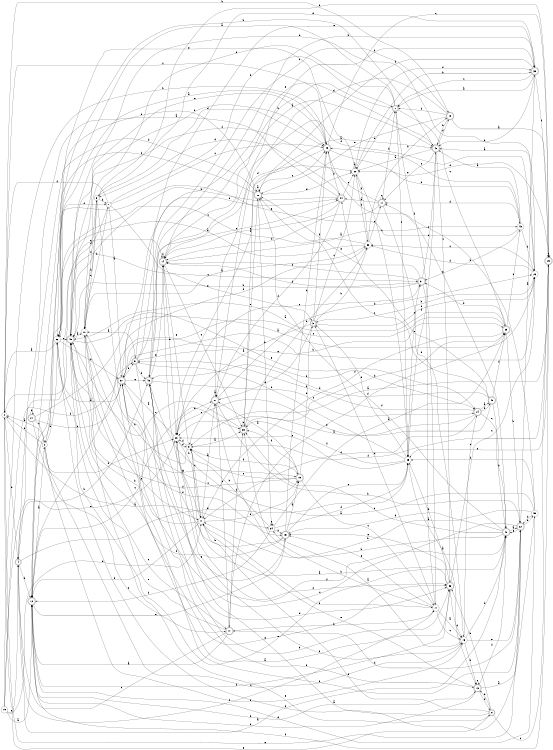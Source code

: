 digraph n41_5 {
__start0 [label="" shape="none"];

rankdir=LR;
size="8,5";

s0 [style="filled", color="black", fillcolor="white" shape="circle", label="0"];
s1 [style="rounded,filled", color="black", fillcolor="white" shape="doublecircle", label="1"];
s2 [style="filled", color="black", fillcolor="white" shape="circle", label="2"];
s3 [style="rounded,filled", color="black", fillcolor="white" shape="doublecircle", label="3"];
s4 [style="rounded,filled", color="black", fillcolor="white" shape="doublecircle", label="4"];
s5 [style="rounded,filled", color="black", fillcolor="white" shape="doublecircle", label="5"];
s6 [style="filled", color="black", fillcolor="white" shape="circle", label="6"];
s7 [style="filled", color="black", fillcolor="white" shape="circle", label="7"];
s8 [style="rounded,filled", color="black", fillcolor="white" shape="doublecircle", label="8"];
s9 [style="filled", color="black", fillcolor="white" shape="circle", label="9"];
s10 [style="filled", color="black", fillcolor="white" shape="circle", label="10"];
s11 [style="rounded,filled", color="black", fillcolor="white" shape="doublecircle", label="11"];
s12 [style="rounded,filled", color="black", fillcolor="white" shape="doublecircle", label="12"];
s13 [style="rounded,filled", color="black", fillcolor="white" shape="doublecircle", label="13"];
s14 [style="rounded,filled", color="black", fillcolor="white" shape="doublecircle", label="14"];
s15 [style="rounded,filled", color="black", fillcolor="white" shape="doublecircle", label="15"];
s16 [style="filled", color="black", fillcolor="white" shape="circle", label="16"];
s17 [style="filled", color="black", fillcolor="white" shape="circle", label="17"];
s18 [style="rounded,filled", color="black", fillcolor="white" shape="doublecircle", label="18"];
s19 [style="filled", color="black", fillcolor="white" shape="circle", label="19"];
s20 [style="rounded,filled", color="black", fillcolor="white" shape="doublecircle", label="20"];
s21 [style="rounded,filled", color="black", fillcolor="white" shape="doublecircle", label="21"];
s22 [style="rounded,filled", color="black", fillcolor="white" shape="doublecircle", label="22"];
s23 [style="rounded,filled", color="black", fillcolor="white" shape="doublecircle", label="23"];
s24 [style="rounded,filled", color="black", fillcolor="white" shape="doublecircle", label="24"];
s25 [style="rounded,filled", color="black", fillcolor="white" shape="doublecircle", label="25"];
s26 [style="filled", color="black", fillcolor="white" shape="circle", label="26"];
s27 [style="rounded,filled", color="black", fillcolor="white" shape="doublecircle", label="27"];
s28 [style="filled", color="black", fillcolor="white" shape="circle", label="28"];
s29 [style="rounded,filled", color="black", fillcolor="white" shape="doublecircle", label="29"];
s30 [style="filled", color="black", fillcolor="white" shape="circle", label="30"];
s31 [style="rounded,filled", color="black", fillcolor="white" shape="doublecircle", label="31"];
s32 [style="filled", color="black", fillcolor="white" shape="circle", label="32"];
s33 [style="rounded,filled", color="black", fillcolor="white" shape="doublecircle", label="33"];
s34 [style="filled", color="black", fillcolor="white" shape="circle", label="34"];
s35 [style="filled", color="black", fillcolor="white" shape="circle", label="35"];
s36 [style="rounded,filled", color="black", fillcolor="white" shape="doublecircle", label="36"];
s37 [style="rounded,filled", color="black", fillcolor="white" shape="doublecircle", label="37"];
s38 [style="filled", color="black", fillcolor="white" shape="circle", label="38"];
s39 [style="rounded,filled", color="black", fillcolor="white" shape="doublecircle", label="39"];
s40 [style="rounded,filled", color="black", fillcolor="white" shape="doublecircle", label="40"];
s41 [style="filled", color="black", fillcolor="white" shape="circle", label="41"];
s42 [style="rounded,filled", color="black", fillcolor="white" shape="doublecircle", label="42"];
s43 [style="filled", color="black", fillcolor="white" shape="circle", label="43"];
s44 [style="rounded,filled", color="black", fillcolor="white" shape="doublecircle", label="44"];
s45 [style="rounded,filled", color="black", fillcolor="white" shape="doublecircle", label="45"];
s46 [style="rounded,filled", color="black", fillcolor="white" shape="doublecircle", label="46"];
s47 [style="rounded,filled", color="black", fillcolor="white" shape="doublecircle", label="47"];
s48 [style="rounded,filled", color="black", fillcolor="white" shape="doublecircle", label="48"];
s49 [style="rounded,filled", color="black", fillcolor="white" shape="doublecircle", label="49"];
s50 [style="filled", color="black", fillcolor="white" shape="circle", label="50"];
s0 -> s34 [label="a"];
s0 -> s18 [label="b"];
s0 -> s31 [label="c"];
s0 -> s4 [label="d"];
s0 -> s8 [label="e"];
s0 -> s23 [label="f"];
s1 -> s32 [label="a"];
s1 -> s14 [label="b"];
s1 -> s25 [label="c"];
s1 -> s30 [label="d"];
s1 -> s10 [label="e"];
s1 -> s35 [label="f"];
s2 -> s0 [label="a"];
s2 -> s32 [label="b"];
s2 -> s16 [label="c"];
s2 -> s28 [label="d"];
s2 -> s16 [label="e"];
s2 -> s0 [label="f"];
s3 -> s28 [label="a"];
s3 -> s38 [label="b"];
s3 -> s30 [label="c"];
s3 -> s26 [label="d"];
s3 -> s27 [label="e"];
s3 -> s23 [label="f"];
s4 -> s40 [label="a"];
s4 -> s46 [label="b"];
s4 -> s14 [label="c"];
s4 -> s12 [label="d"];
s4 -> s35 [label="e"];
s4 -> s36 [label="f"];
s5 -> s10 [label="a"];
s5 -> s24 [label="b"];
s5 -> s44 [label="c"];
s5 -> s46 [label="d"];
s5 -> s42 [label="e"];
s5 -> s13 [label="f"];
s6 -> s17 [label="a"];
s6 -> s7 [label="b"];
s6 -> s10 [label="c"];
s6 -> s23 [label="d"];
s6 -> s33 [label="e"];
s6 -> s10 [label="f"];
s7 -> s37 [label="a"];
s7 -> s1 [label="b"];
s7 -> s23 [label="c"];
s7 -> s48 [label="d"];
s7 -> s3 [label="e"];
s7 -> s0 [label="f"];
s8 -> s28 [label="a"];
s8 -> s36 [label="b"];
s8 -> s29 [label="c"];
s8 -> s13 [label="d"];
s8 -> s10 [label="e"];
s8 -> s41 [label="f"];
s9 -> s39 [label="a"];
s9 -> s10 [label="b"];
s9 -> s41 [label="c"];
s9 -> s28 [label="d"];
s9 -> s14 [label="e"];
s9 -> s15 [label="f"];
s10 -> s38 [label="a"];
s10 -> s6 [label="b"];
s10 -> s41 [label="c"];
s10 -> s7 [label="d"];
s10 -> s36 [label="e"];
s10 -> s45 [label="f"];
s11 -> s44 [label="a"];
s11 -> s1 [label="b"];
s11 -> s11 [label="c"];
s11 -> s14 [label="d"];
s11 -> s16 [label="e"];
s11 -> s48 [label="f"];
s12 -> s2 [label="a"];
s12 -> s13 [label="b"];
s12 -> s39 [label="c"];
s12 -> s50 [label="d"];
s12 -> s45 [label="e"];
s12 -> s29 [label="f"];
s13 -> s22 [label="a"];
s13 -> s12 [label="b"];
s13 -> s13 [label="c"];
s13 -> s8 [label="d"];
s13 -> s41 [label="e"];
s13 -> s40 [label="f"];
s14 -> s43 [label="a"];
s14 -> s33 [label="b"];
s14 -> s39 [label="c"];
s14 -> s30 [label="d"];
s14 -> s28 [label="e"];
s14 -> s14 [label="f"];
s15 -> s27 [label="a"];
s15 -> s3 [label="b"];
s15 -> s17 [label="c"];
s15 -> s48 [label="d"];
s15 -> s9 [label="e"];
s15 -> s39 [label="f"];
s16 -> s34 [label="a"];
s16 -> s13 [label="b"];
s16 -> s24 [label="c"];
s16 -> s40 [label="d"];
s16 -> s22 [label="e"];
s16 -> s28 [label="f"];
s17 -> s16 [label="a"];
s17 -> s39 [label="b"];
s17 -> s16 [label="c"];
s17 -> s3 [label="d"];
s17 -> s45 [label="e"];
s17 -> s1 [label="f"];
s18 -> s29 [label="a"];
s18 -> s42 [label="b"];
s18 -> s46 [label="c"];
s18 -> s27 [label="d"];
s18 -> s20 [label="e"];
s18 -> s1 [label="f"];
s19 -> s12 [label="a"];
s19 -> s23 [label="b"];
s19 -> s4 [label="c"];
s19 -> s41 [label="d"];
s19 -> s28 [label="e"];
s19 -> s5 [label="f"];
s20 -> s20 [label="a"];
s20 -> s34 [label="b"];
s20 -> s23 [label="c"];
s20 -> s2 [label="d"];
s20 -> s30 [label="e"];
s20 -> s12 [label="f"];
s21 -> s26 [label="a"];
s21 -> s37 [label="b"];
s21 -> s2 [label="c"];
s21 -> s21 [label="d"];
s21 -> s20 [label="e"];
s21 -> s47 [label="f"];
s22 -> s33 [label="a"];
s22 -> s50 [label="b"];
s22 -> s37 [label="c"];
s22 -> s47 [label="d"];
s22 -> s40 [label="e"];
s22 -> s37 [label="f"];
s23 -> s32 [label="a"];
s23 -> s44 [label="b"];
s23 -> s29 [label="c"];
s23 -> s43 [label="d"];
s23 -> s48 [label="e"];
s23 -> s28 [label="f"];
s24 -> s49 [label="a"];
s24 -> s49 [label="b"];
s24 -> s40 [label="c"];
s24 -> s41 [label="d"];
s24 -> s28 [label="e"];
s24 -> s5 [label="f"];
s25 -> s48 [label="a"];
s25 -> s22 [label="b"];
s25 -> s37 [label="c"];
s25 -> s31 [label="d"];
s25 -> s43 [label="e"];
s25 -> s41 [label="f"];
s26 -> s42 [label="a"];
s26 -> s3 [label="b"];
s26 -> s38 [label="c"];
s26 -> s38 [label="d"];
s26 -> s12 [label="e"];
s26 -> s46 [label="f"];
s27 -> s27 [label="a"];
s27 -> s22 [label="b"];
s27 -> s47 [label="c"];
s27 -> s26 [label="d"];
s27 -> s9 [label="e"];
s27 -> s33 [label="f"];
s28 -> s37 [label="a"];
s28 -> s41 [label="b"];
s28 -> s31 [label="c"];
s28 -> s9 [label="d"];
s28 -> s27 [label="e"];
s28 -> s36 [label="f"];
s29 -> s9 [label="a"];
s29 -> s6 [label="b"];
s29 -> s35 [label="c"];
s29 -> s30 [label="d"];
s29 -> s29 [label="e"];
s29 -> s9 [label="f"];
s30 -> s30 [label="a"];
s30 -> s33 [label="b"];
s30 -> s35 [label="c"];
s30 -> s38 [label="d"];
s30 -> s12 [label="e"];
s30 -> s33 [label="f"];
s31 -> s17 [label="a"];
s31 -> s48 [label="b"];
s31 -> s42 [label="c"];
s31 -> s14 [label="d"];
s31 -> s20 [label="e"];
s31 -> s14 [label="f"];
s32 -> s0 [label="a"];
s32 -> s37 [label="b"];
s32 -> s48 [label="c"];
s32 -> s22 [label="d"];
s32 -> s40 [label="e"];
s32 -> s7 [label="f"];
s33 -> s1 [label="a"];
s33 -> s42 [label="b"];
s33 -> s1 [label="c"];
s33 -> s20 [label="d"];
s33 -> s5 [label="e"];
s33 -> s29 [label="f"];
s34 -> s25 [label="a"];
s34 -> s9 [label="b"];
s34 -> s45 [label="c"];
s34 -> s35 [label="d"];
s34 -> s34 [label="e"];
s34 -> s12 [label="f"];
s35 -> s13 [label="a"];
s35 -> s5 [label="b"];
s35 -> s31 [label="c"];
s35 -> s3 [label="d"];
s35 -> s28 [label="e"];
s35 -> s39 [label="f"];
s36 -> s9 [label="a"];
s36 -> s35 [label="b"];
s36 -> s26 [label="c"];
s36 -> s16 [label="d"];
s36 -> s45 [label="e"];
s36 -> s12 [label="f"];
s37 -> s32 [label="a"];
s37 -> s25 [label="b"];
s37 -> s15 [label="c"];
s37 -> s44 [label="d"];
s37 -> s46 [label="e"];
s37 -> s5 [label="f"];
s38 -> s32 [label="a"];
s38 -> s18 [label="b"];
s38 -> s32 [label="c"];
s38 -> s37 [label="d"];
s38 -> s11 [label="e"];
s38 -> s30 [label="f"];
s39 -> s42 [label="a"];
s39 -> s39 [label="b"];
s39 -> s48 [label="c"];
s39 -> s25 [label="d"];
s39 -> s20 [label="e"];
s39 -> s38 [label="f"];
s40 -> s22 [label="a"];
s40 -> s27 [label="b"];
s40 -> s39 [label="c"];
s40 -> s45 [label="d"];
s40 -> s11 [label="e"];
s40 -> s20 [label="f"];
s41 -> s27 [label="a"];
s41 -> s48 [label="b"];
s41 -> s14 [label="c"];
s41 -> s12 [label="d"];
s41 -> s17 [label="e"];
s41 -> s15 [label="f"];
s42 -> s30 [label="a"];
s42 -> s32 [label="b"];
s42 -> s36 [label="c"];
s42 -> s18 [label="d"];
s42 -> s11 [label="e"];
s42 -> s35 [label="f"];
s43 -> s42 [label="a"];
s43 -> s31 [label="b"];
s43 -> s23 [label="c"];
s43 -> s11 [label="d"];
s43 -> s12 [label="e"];
s43 -> s26 [label="f"];
s44 -> s4 [label="a"];
s44 -> s48 [label="b"];
s44 -> s30 [label="c"];
s44 -> s6 [label="d"];
s44 -> s14 [label="e"];
s44 -> s27 [label="f"];
s45 -> s15 [label="a"];
s45 -> s46 [label="b"];
s45 -> s35 [label="c"];
s45 -> s23 [label="d"];
s45 -> s37 [label="e"];
s45 -> s48 [label="f"];
s46 -> s42 [label="a"];
s46 -> s36 [label="b"];
s46 -> s24 [label="c"];
s46 -> s36 [label="d"];
s46 -> s14 [label="e"];
s46 -> s40 [label="f"];
s47 -> s12 [label="a"];
s47 -> s17 [label="b"];
s47 -> s4 [label="c"];
s47 -> s25 [label="d"];
s47 -> s48 [label="e"];
s47 -> s39 [label="f"];
s48 -> s10 [label="a"];
s48 -> s23 [label="b"];
s48 -> s47 [label="c"];
s48 -> s26 [label="d"];
s48 -> s24 [label="e"];
s48 -> s15 [label="f"];
s49 -> s28 [label="a"];
s49 -> s40 [label="b"];
s49 -> s20 [label="c"];
s49 -> s46 [label="d"];
s49 -> s44 [label="e"];
s49 -> s25 [label="f"];
s50 -> s46 [label="a"];
s50 -> s41 [label="b"];
s50 -> s23 [label="c"];
s50 -> s22 [label="d"];
s50 -> s0 [label="e"];
s50 -> s35 [label="f"];

}
